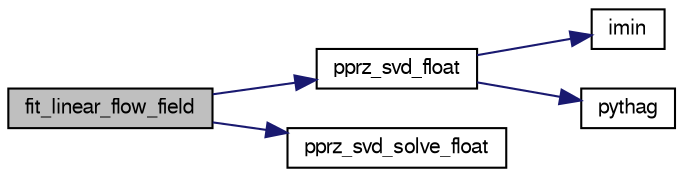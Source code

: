 digraph "fit_linear_flow_field"
{
  edge [fontname="FreeSans",fontsize="10",labelfontname="FreeSans",labelfontsize="10"];
  node [fontname="FreeSans",fontsize="10",shape=record];
  rankdir="LR";
  Node1 [label="fit_linear_flow_field",height=0.2,width=0.4,color="black", fillcolor="grey75", style="filled", fontcolor="black"];
  Node1 -> Node2 [color="midnightblue",fontsize="10",style="solid",fontname="FreeSans"];
  Node2 [label="pprz_svd_float",height=0.2,width=0.4,color="black", fillcolor="white", style="filled",URL="$pprz__matrix__decomp__float_8c.html#a9ef015d22c1f50265978a23b21d13e8a",tooltip="SVD decomposition. "];
  Node2 -> Node3 [color="midnightblue",fontsize="10",style="solid",fontname="FreeSans"];
  Node3 [label="imin",height=0.2,width=0.4,color="black", fillcolor="white", style="filled",URL="$pprz__matrix__decomp__float_8c.html#ac7066d363876a03bf650ffdb803aa9df"];
  Node2 -> Node4 [color="midnightblue",fontsize="10",style="solid",fontname="FreeSans"];
  Node4 [label="pythag",height=0.2,width=0.4,color="black", fillcolor="white", style="filled",URL="$pprz__matrix__decomp__float_8c.html#ac174129986fce93a3240504458351308",tooltip="Some SVD decomposition utility macros and functions. "];
  Node1 -> Node5 [color="midnightblue",fontsize="10",style="solid",fontname="FreeSans"];
  Node5 [label="pprz_svd_solve_float",height=0.2,width=0.4,color="black", fillcolor="white", style="filled",URL="$pprz__matrix__decomp__float_8c.html#a232890252a145ccc1a0dd849bf13cb67",tooltip="SVD based linear solver. "];
}
